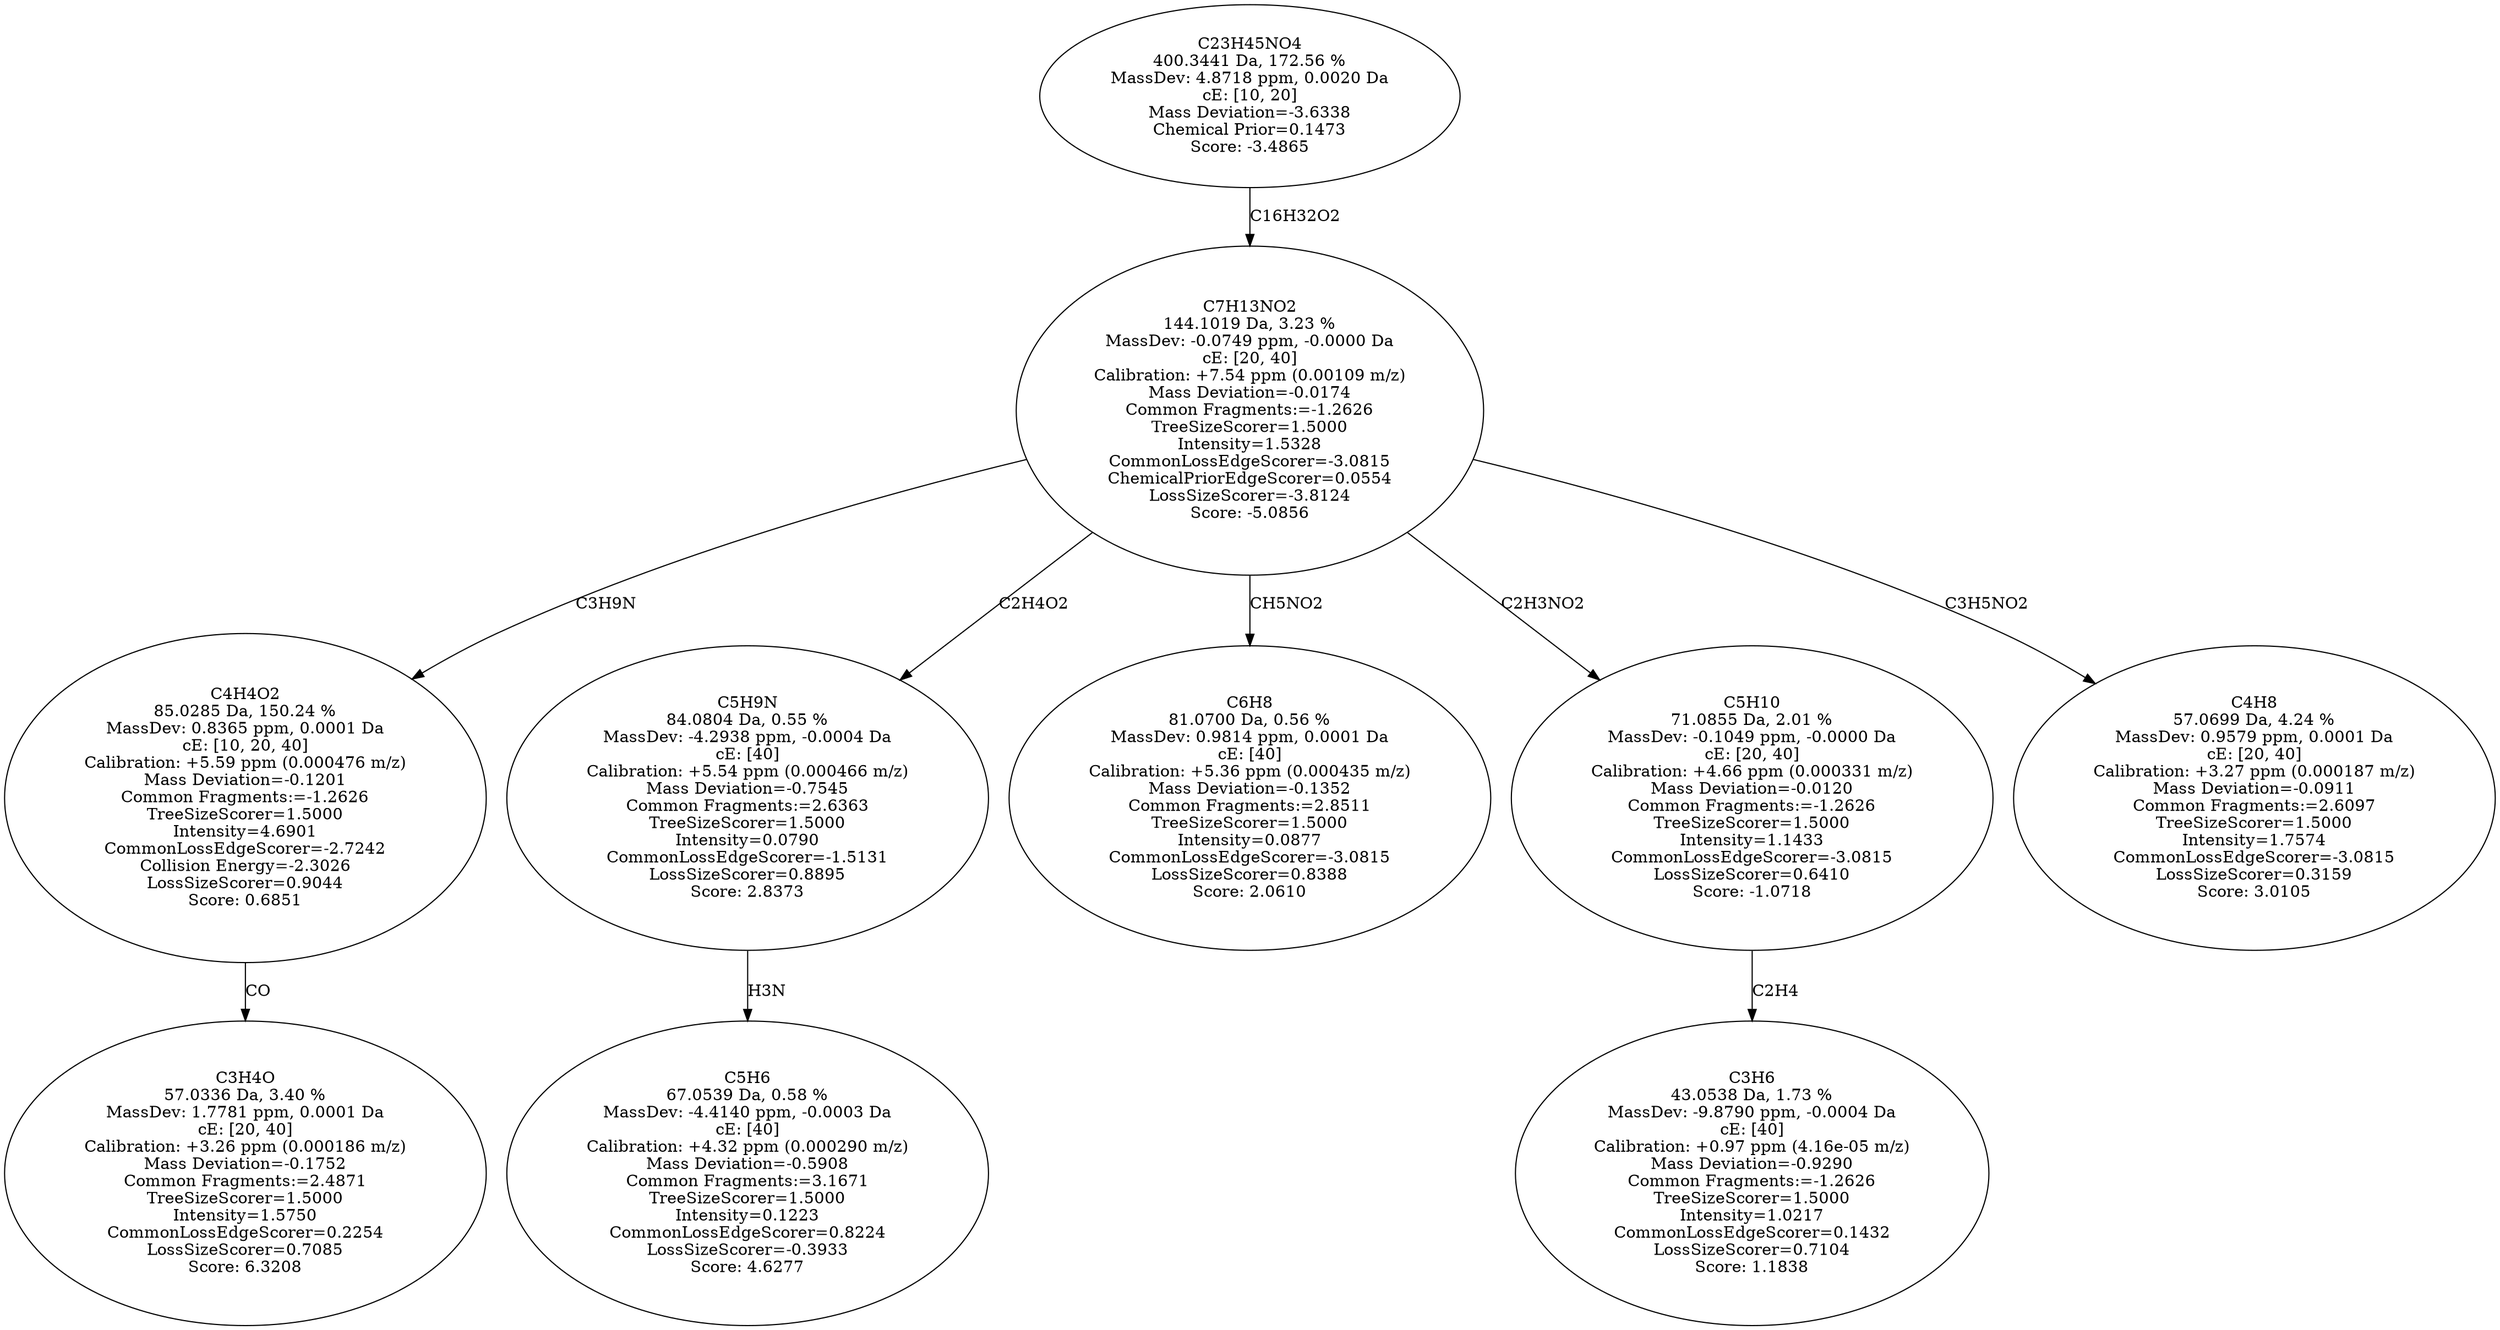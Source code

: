 strict digraph {
v1 [label="C3H4O\n57.0336 Da, 3.40 %\nMassDev: 1.7781 ppm, 0.0001 Da\ncE: [20, 40]\nCalibration: +3.26 ppm (0.000186 m/z)\nMass Deviation=-0.1752\nCommon Fragments:=2.4871\nTreeSizeScorer=1.5000\nIntensity=1.5750\nCommonLossEdgeScorer=0.2254\nLossSizeScorer=0.7085\nScore: 6.3208"];
v2 [label="C4H4O2\n85.0285 Da, 150.24 %\nMassDev: 0.8365 ppm, 0.0001 Da\ncE: [10, 20, 40]\nCalibration: +5.59 ppm (0.000476 m/z)\nMass Deviation=-0.1201\nCommon Fragments:=-1.2626\nTreeSizeScorer=1.5000\nIntensity=4.6901\nCommonLossEdgeScorer=-2.7242\nCollision Energy=-2.3026\nLossSizeScorer=0.9044\nScore: 0.6851"];
v3 [label="C5H6\n67.0539 Da, 0.58 %\nMassDev: -4.4140 ppm, -0.0003 Da\ncE: [40]\nCalibration: +4.32 ppm (0.000290 m/z)\nMass Deviation=-0.5908\nCommon Fragments:=3.1671\nTreeSizeScorer=1.5000\nIntensity=0.1223\nCommonLossEdgeScorer=0.8224\nLossSizeScorer=-0.3933\nScore: 4.6277"];
v4 [label="C5H9N\n84.0804 Da, 0.55 %\nMassDev: -4.2938 ppm, -0.0004 Da\ncE: [40]\nCalibration: +5.54 ppm (0.000466 m/z)\nMass Deviation=-0.7545\nCommon Fragments:=2.6363\nTreeSizeScorer=1.5000\nIntensity=0.0790\nCommonLossEdgeScorer=-1.5131\nLossSizeScorer=0.8895\nScore: 2.8373"];
v5 [label="C6H8\n81.0700 Da, 0.56 %\nMassDev: 0.9814 ppm, 0.0001 Da\ncE: [40]\nCalibration: +5.36 ppm (0.000435 m/z)\nMass Deviation=-0.1352\nCommon Fragments:=2.8511\nTreeSizeScorer=1.5000\nIntensity=0.0877\nCommonLossEdgeScorer=-3.0815\nLossSizeScorer=0.8388\nScore: 2.0610"];
v6 [label="C3H6\n43.0538 Da, 1.73 %\nMassDev: -9.8790 ppm, -0.0004 Da\ncE: [40]\nCalibration: +0.97 ppm (4.16e-05 m/z)\nMass Deviation=-0.9290\nCommon Fragments:=-1.2626\nTreeSizeScorer=1.5000\nIntensity=1.0217\nCommonLossEdgeScorer=0.1432\nLossSizeScorer=0.7104\nScore: 1.1838"];
v7 [label="C5H10\n71.0855 Da, 2.01 %\nMassDev: -0.1049 ppm, -0.0000 Da\ncE: [20, 40]\nCalibration: +4.66 ppm (0.000331 m/z)\nMass Deviation=-0.0120\nCommon Fragments:=-1.2626\nTreeSizeScorer=1.5000\nIntensity=1.1433\nCommonLossEdgeScorer=-3.0815\nLossSizeScorer=0.6410\nScore: -1.0718"];
v8 [label="C4H8\n57.0699 Da, 4.24 %\nMassDev: 0.9579 ppm, 0.0001 Da\ncE: [20, 40]\nCalibration: +3.27 ppm (0.000187 m/z)\nMass Deviation=-0.0911\nCommon Fragments:=2.6097\nTreeSizeScorer=1.5000\nIntensity=1.7574\nCommonLossEdgeScorer=-3.0815\nLossSizeScorer=0.3159\nScore: 3.0105"];
v9 [label="C7H13NO2\n144.1019 Da, 3.23 %\nMassDev: -0.0749 ppm, -0.0000 Da\ncE: [20, 40]\nCalibration: +7.54 ppm (0.00109 m/z)\nMass Deviation=-0.0174\nCommon Fragments:=-1.2626\nTreeSizeScorer=1.5000\nIntensity=1.5328\nCommonLossEdgeScorer=-3.0815\nChemicalPriorEdgeScorer=0.0554\nLossSizeScorer=-3.8124\nScore: -5.0856"];
v10 [label="C23H45NO4\n400.3441 Da, 172.56 %\nMassDev: 4.8718 ppm, 0.0020 Da\ncE: [10, 20]\nMass Deviation=-3.6338\nChemical Prior=0.1473\nScore: -3.4865"];
v2 -> v1 [label="CO"];
v9 -> v2 [label="C3H9N"];
v4 -> v3 [label="H3N"];
v9 -> v4 [label="C2H4O2"];
v9 -> v5 [label="CH5NO2"];
v7 -> v6 [label="C2H4"];
v9 -> v7 [label="C2H3NO2"];
v9 -> v8 [label="C3H5NO2"];
v10 -> v9 [label="C16H32O2"];
}